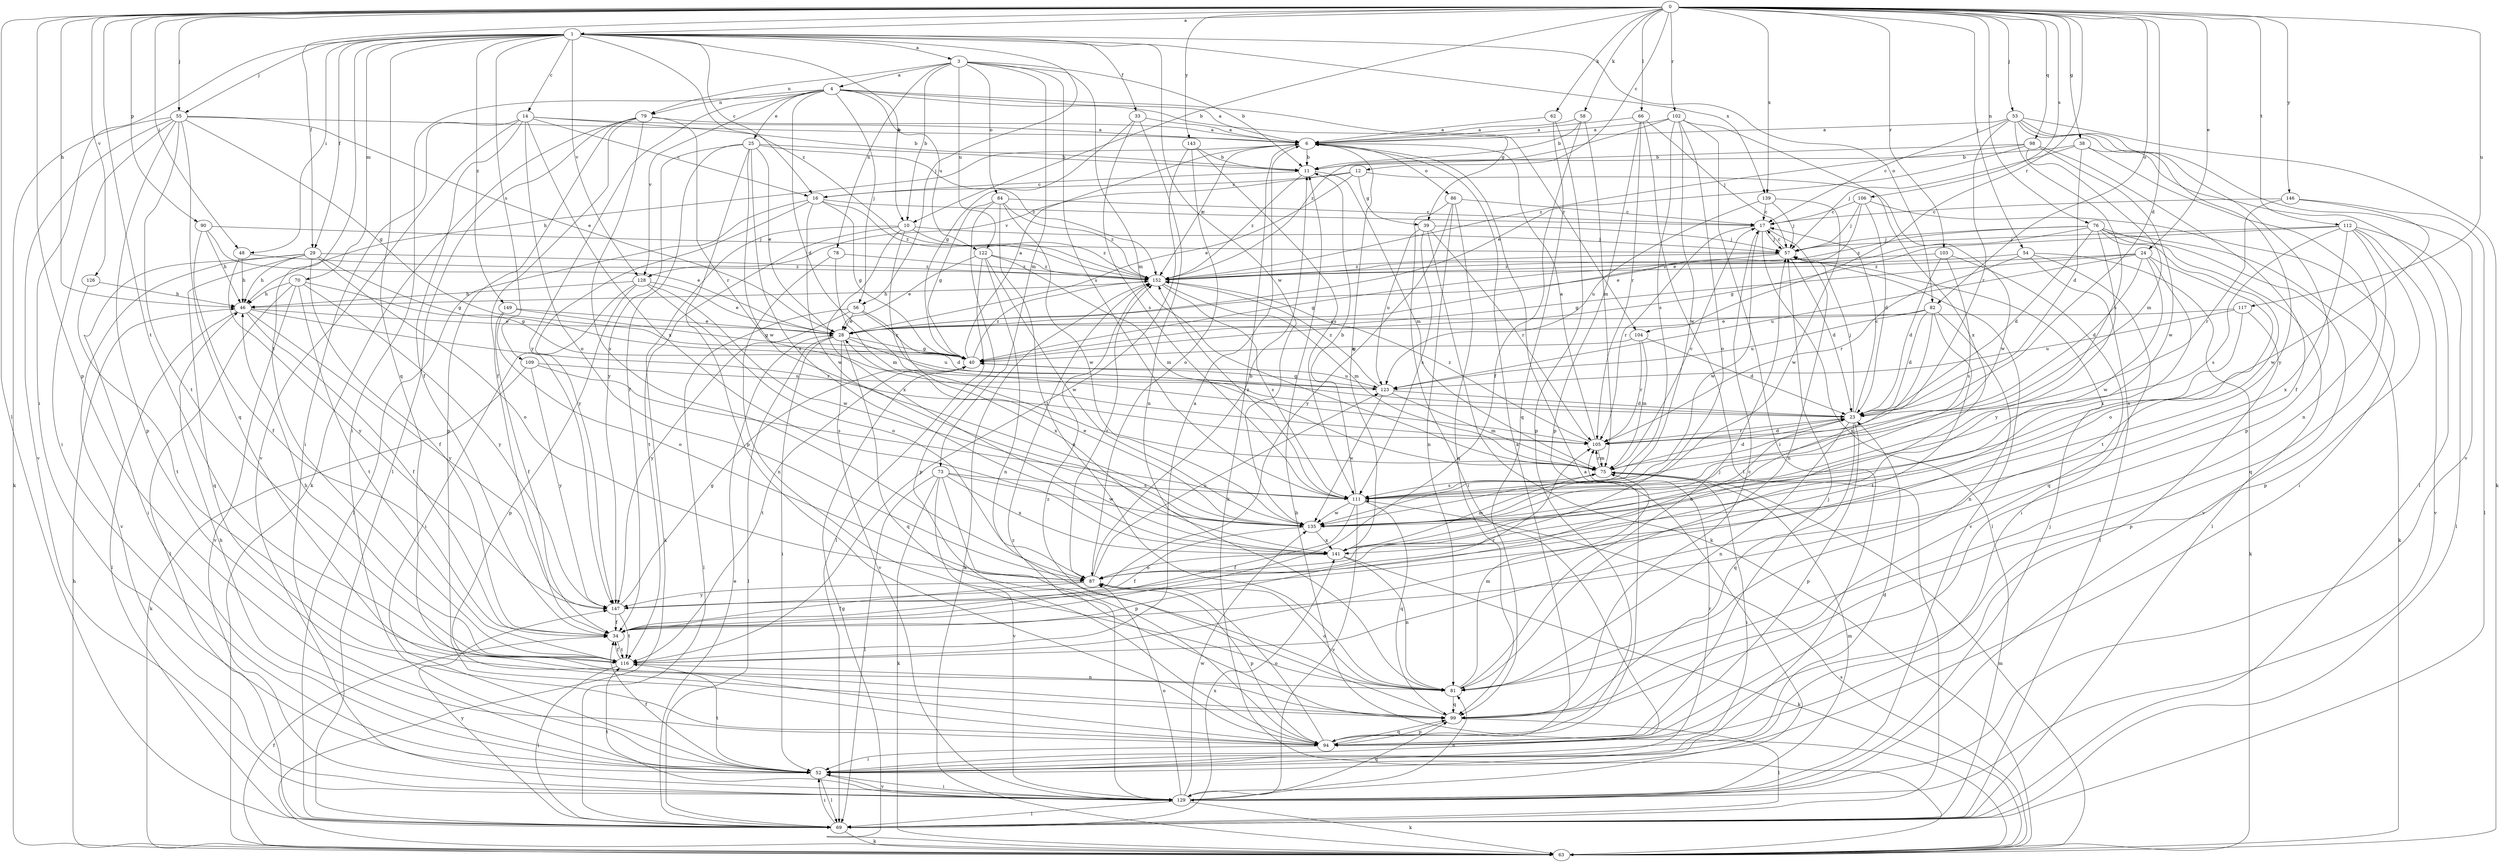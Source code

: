 strict digraph  {
0;
1;
3;
4;
6;
10;
11;
12;
14;
16;
17;
23;
24;
25;
28;
29;
33;
34;
38;
39;
40;
46;
48;
52;
53;
54;
55;
56;
57;
58;
62;
63;
66;
69;
70;
73;
75;
76;
78;
79;
81;
82;
84;
86;
87;
90;
94;
98;
99;
102;
103;
104;
105;
106;
109;
111;
112;
116;
117;
122;
123;
126;
128;
129;
135;
139;
141;
143;
146;
147;
149;
152;
0 -> 1  [label=a];
0 -> 10  [label=b];
0 -> 12  [label=c];
0 -> 23  [label=d];
0 -> 24  [label=e];
0 -> 29  [label=f];
0 -> 38  [label=g];
0 -> 46  [label=h];
0 -> 48  [label=i];
0 -> 53  [label=j];
0 -> 54  [label=j];
0 -> 55  [label=j];
0 -> 58  [label=k];
0 -> 62  [label=k];
0 -> 66  [label=l];
0 -> 69  [label=l];
0 -> 76  [label=n];
0 -> 82  [label=o];
0 -> 90  [label=p];
0 -> 94  [label=p];
0 -> 98  [label=q];
0 -> 102  [label=r];
0 -> 103  [label=r];
0 -> 104  [label=r];
0 -> 106  [label=s];
0 -> 112  [label=t];
0 -> 116  [label=t];
0 -> 117  [label=u];
0 -> 126  [label=v];
0 -> 139  [label=x];
0 -> 143  [label=y];
0 -> 146  [label=y];
1 -> 3  [label=a];
1 -> 10  [label=b];
1 -> 14  [label=c];
1 -> 16  [label=c];
1 -> 29  [label=f];
1 -> 33  [label=f];
1 -> 48  [label=i];
1 -> 52  [label=i];
1 -> 55  [label=j];
1 -> 56  [label=j];
1 -> 70  [label=m];
1 -> 82  [label=o];
1 -> 99  [label=q];
1 -> 109  [label=s];
1 -> 116  [label=t];
1 -> 128  [label=v];
1 -> 135  [label=w];
1 -> 139  [label=x];
1 -> 149  [label=z];
1 -> 152  [label=z];
3 -> 4  [label=a];
3 -> 10  [label=b];
3 -> 11  [label=b];
3 -> 73  [label=m];
3 -> 75  [label=m];
3 -> 78  [label=n];
3 -> 79  [label=n];
3 -> 84  [label=o];
3 -> 111  [label=s];
3 -> 122  [label=u];
4 -> 6  [label=a];
4 -> 23  [label=d];
4 -> 25  [label=e];
4 -> 39  [label=g];
4 -> 52  [label=i];
4 -> 56  [label=j];
4 -> 79  [label=n];
4 -> 104  [label=r];
4 -> 122  [label=u];
4 -> 128  [label=v];
4 -> 147  [label=y];
6 -> 11  [label=b];
6 -> 46  [label=h];
6 -> 63  [label=k];
6 -> 86  [label=o];
6 -> 152  [label=z];
10 -> 57  [label=j];
10 -> 63  [label=k];
10 -> 105  [label=r];
10 -> 116  [label=t];
10 -> 141  [label=x];
10 -> 152  [label=z];
11 -> 16  [label=c];
11 -> 75  [label=m];
11 -> 152  [label=z];
12 -> 16  [label=c];
12 -> 28  [label=e];
12 -> 39  [label=g];
12 -> 128  [label=v];
12 -> 135  [label=w];
14 -> 6  [label=a];
14 -> 11  [label=b];
14 -> 16  [label=c];
14 -> 34  [label=f];
14 -> 52  [label=i];
14 -> 87  [label=o];
14 -> 129  [label=v];
14 -> 141  [label=x];
16 -> 17  [label=c];
16 -> 40  [label=g];
16 -> 69  [label=l];
16 -> 135  [label=w];
16 -> 147  [label=y];
16 -> 152  [label=z];
17 -> 57  [label=j];
17 -> 69  [label=l];
17 -> 81  [label=n];
17 -> 105  [label=r];
17 -> 135  [label=w];
23 -> 17  [label=c];
23 -> 57  [label=j];
23 -> 81  [label=n];
23 -> 87  [label=o];
23 -> 94  [label=p];
23 -> 99  [label=q];
23 -> 105  [label=r];
24 -> 23  [label=d];
24 -> 40  [label=g];
24 -> 87  [label=o];
24 -> 123  [label=u];
24 -> 135  [label=w];
24 -> 141  [label=x];
24 -> 152  [label=z];
25 -> 11  [label=b];
25 -> 28  [label=e];
25 -> 34  [label=f];
25 -> 94  [label=p];
25 -> 135  [label=w];
25 -> 141  [label=x];
25 -> 147  [label=y];
25 -> 152  [label=z];
28 -> 40  [label=g];
28 -> 52  [label=i];
28 -> 69  [label=l];
28 -> 99  [label=q];
28 -> 123  [label=u];
28 -> 129  [label=v];
29 -> 34  [label=f];
29 -> 40  [label=g];
29 -> 46  [label=h];
29 -> 52  [label=i];
29 -> 87  [label=o];
29 -> 99  [label=q];
29 -> 129  [label=v];
29 -> 152  [label=z];
33 -> 6  [label=a];
33 -> 40  [label=g];
33 -> 81  [label=n];
33 -> 111  [label=s];
34 -> 105  [label=r];
34 -> 116  [label=t];
38 -> 11  [label=b];
38 -> 23  [label=d];
38 -> 57  [label=j];
38 -> 69  [label=l];
38 -> 81  [label=n];
39 -> 57  [label=j];
39 -> 63  [label=k];
39 -> 105  [label=r];
39 -> 111  [label=s];
39 -> 123  [label=u];
40 -> 6  [label=a];
40 -> 116  [label=t];
40 -> 123  [label=u];
40 -> 152  [label=z];
46 -> 28  [label=e];
46 -> 34  [label=f];
46 -> 69  [label=l];
46 -> 105  [label=r];
46 -> 147  [label=y];
48 -> 46  [label=h];
48 -> 147  [label=y];
48 -> 152  [label=z];
52 -> 23  [label=d];
52 -> 34  [label=f];
52 -> 46  [label=h];
52 -> 69  [label=l];
52 -> 105  [label=r];
52 -> 116  [label=t];
52 -> 129  [label=v];
53 -> 6  [label=a];
53 -> 17  [label=c];
53 -> 63  [label=k];
53 -> 94  [label=p];
53 -> 105  [label=r];
53 -> 111  [label=s];
53 -> 129  [label=v];
53 -> 147  [label=y];
54 -> 52  [label=i];
54 -> 63  [label=k];
54 -> 69  [label=l];
54 -> 105  [label=r];
54 -> 152  [label=z];
55 -> 6  [label=a];
55 -> 28  [label=e];
55 -> 40  [label=g];
55 -> 52  [label=i];
55 -> 63  [label=k];
55 -> 94  [label=p];
55 -> 99  [label=q];
55 -> 116  [label=t];
55 -> 129  [label=v];
56 -> 23  [label=d];
56 -> 28  [label=e];
56 -> 69  [label=l];
56 -> 141  [label=x];
56 -> 147  [label=y];
57 -> 17  [label=c];
57 -> 23  [label=d];
57 -> 40  [label=g];
57 -> 129  [label=v];
57 -> 152  [label=z];
58 -> 6  [label=a];
58 -> 11  [label=b];
58 -> 34  [label=f];
58 -> 75  [label=m];
62 -> 6  [label=a];
62 -> 94  [label=p];
62 -> 99  [label=q];
63 -> 11  [label=b];
63 -> 34  [label=f];
63 -> 40  [label=g];
63 -> 46  [label=h];
63 -> 75  [label=m];
63 -> 111  [label=s];
66 -> 6  [label=a];
66 -> 57  [label=j];
66 -> 69  [label=l];
66 -> 94  [label=p];
66 -> 105  [label=r];
69 -> 28  [label=e];
69 -> 52  [label=i];
69 -> 63  [label=k];
69 -> 141  [label=x];
69 -> 147  [label=y];
70 -> 40  [label=g];
70 -> 46  [label=h];
70 -> 69  [label=l];
70 -> 116  [label=t];
70 -> 129  [label=v];
70 -> 147  [label=y];
73 -> 63  [label=k];
73 -> 69  [label=l];
73 -> 94  [label=p];
73 -> 111  [label=s];
73 -> 129  [label=v];
73 -> 135  [label=w];
73 -> 141  [label=x];
75 -> 17  [label=c];
75 -> 23  [label=d];
75 -> 52  [label=i];
75 -> 105  [label=r];
75 -> 111  [label=s];
76 -> 23  [label=d];
76 -> 28  [label=e];
76 -> 57  [label=j];
76 -> 63  [label=k];
76 -> 69  [label=l];
76 -> 116  [label=t];
76 -> 129  [label=v];
76 -> 147  [label=y];
76 -> 152  [label=z];
78 -> 75  [label=m];
78 -> 81  [label=n];
78 -> 152  [label=z];
79 -> 6  [label=a];
79 -> 34  [label=f];
79 -> 63  [label=k];
79 -> 69  [label=l];
79 -> 87  [label=o];
79 -> 94  [label=p];
79 -> 105  [label=r];
81 -> 57  [label=j];
81 -> 75  [label=m];
81 -> 87  [label=o];
81 -> 99  [label=q];
82 -> 23  [label=d];
82 -> 28  [label=e];
82 -> 81  [label=n];
82 -> 116  [label=t];
82 -> 123  [label=u];
82 -> 141  [label=x];
84 -> 17  [label=c];
84 -> 40  [label=g];
84 -> 81  [label=n];
84 -> 94  [label=p];
84 -> 135  [label=w];
84 -> 152  [label=z];
86 -> 17  [label=c];
86 -> 52  [label=i];
86 -> 81  [label=n];
86 -> 99  [label=q];
86 -> 147  [label=y];
87 -> 11  [label=b];
87 -> 34  [label=f];
87 -> 94  [label=p];
87 -> 123  [label=u];
87 -> 147  [label=y];
87 -> 152  [label=z];
90 -> 28  [label=e];
90 -> 34  [label=f];
90 -> 46  [label=h];
90 -> 57  [label=j];
94 -> 6  [label=a];
94 -> 52  [label=i];
94 -> 57  [label=j];
94 -> 87  [label=o];
94 -> 99  [label=q];
98 -> 11  [label=b];
98 -> 28  [label=e];
98 -> 34  [label=f];
98 -> 75  [label=m];
98 -> 135  [label=w];
98 -> 152  [label=z];
99 -> 17  [label=c];
99 -> 69  [label=l];
99 -> 94  [label=p];
99 -> 152  [label=z];
102 -> 6  [label=a];
102 -> 52  [label=i];
102 -> 87  [label=o];
102 -> 111  [label=s];
102 -> 135  [label=w];
102 -> 141  [label=x];
102 -> 152  [label=z];
103 -> 23  [label=d];
103 -> 99  [label=q];
103 -> 111  [label=s];
103 -> 152  [label=z];
104 -> 23  [label=d];
104 -> 40  [label=g];
104 -> 75  [label=m];
104 -> 105  [label=r];
105 -> 6  [label=a];
105 -> 23  [label=d];
105 -> 75  [label=m];
105 -> 152  [label=z];
106 -> 17  [label=c];
106 -> 23  [label=d];
106 -> 28  [label=e];
106 -> 52  [label=i];
106 -> 57  [label=j];
109 -> 63  [label=k];
109 -> 111  [label=s];
109 -> 123  [label=u];
109 -> 147  [label=y];
111 -> 11  [label=b];
111 -> 34  [label=f];
111 -> 99  [label=q];
111 -> 129  [label=v];
111 -> 135  [label=w];
111 -> 152  [label=z];
112 -> 40  [label=g];
112 -> 57  [label=j];
112 -> 69  [label=l];
112 -> 94  [label=p];
112 -> 99  [label=q];
112 -> 111  [label=s];
112 -> 129  [label=v];
112 -> 141  [label=x];
116 -> 6  [label=a];
116 -> 34  [label=f];
116 -> 46  [label=h];
116 -> 69  [label=l];
116 -> 81  [label=n];
117 -> 28  [label=e];
117 -> 94  [label=p];
117 -> 111  [label=s];
117 -> 123  [label=u];
122 -> 28  [label=e];
122 -> 69  [label=l];
122 -> 75  [label=m];
122 -> 81  [label=n];
122 -> 135  [label=w];
122 -> 152  [label=z];
123 -> 23  [label=d];
123 -> 40  [label=g];
123 -> 75  [label=m];
123 -> 135  [label=w];
123 -> 152  [label=z];
126 -> 46  [label=h];
126 -> 116  [label=t];
128 -> 28  [label=e];
128 -> 46  [label=h];
128 -> 52  [label=i];
128 -> 87  [label=o];
128 -> 94  [label=p];
128 -> 135  [label=w];
129 -> 6  [label=a];
129 -> 52  [label=i];
129 -> 57  [label=j];
129 -> 63  [label=k];
129 -> 69  [label=l];
129 -> 75  [label=m];
129 -> 81  [label=n];
129 -> 87  [label=o];
129 -> 99  [label=q];
129 -> 116  [label=t];
129 -> 135  [label=w];
129 -> 152  [label=z];
135 -> 28  [label=e];
135 -> 34  [label=f];
135 -> 141  [label=x];
139 -> 17  [label=c];
139 -> 57  [label=j];
139 -> 123  [label=u];
139 -> 135  [label=w];
141 -> 6  [label=a];
141 -> 63  [label=k];
141 -> 75  [label=m];
141 -> 81  [label=n];
141 -> 87  [label=o];
143 -> 11  [label=b];
143 -> 87  [label=o];
143 -> 111  [label=s];
143 -> 116  [label=t];
146 -> 17  [label=c];
146 -> 69  [label=l];
146 -> 105  [label=r];
146 -> 135  [label=w];
147 -> 34  [label=f];
147 -> 40  [label=g];
147 -> 116  [label=t];
149 -> 28  [label=e];
149 -> 34  [label=f];
149 -> 40  [label=g];
149 -> 87  [label=o];
152 -> 46  [label=h];
152 -> 63  [label=k];
152 -> 75  [label=m];
152 -> 111  [label=s];
}
